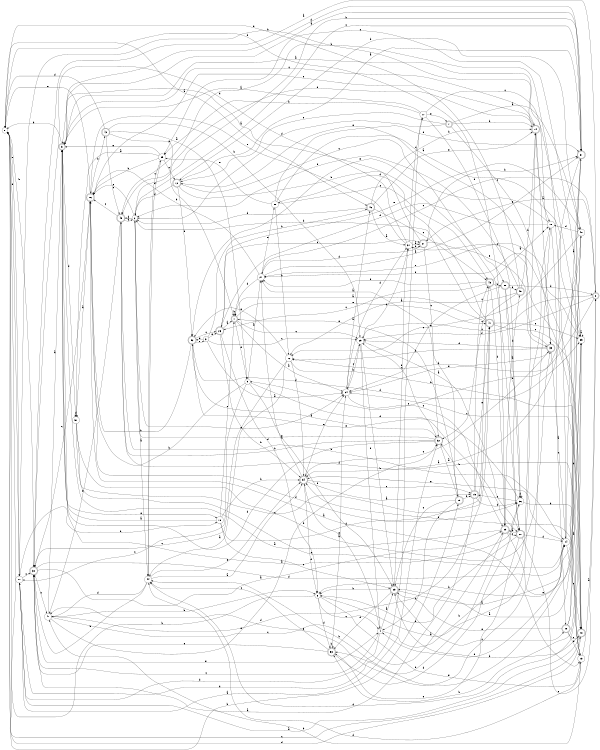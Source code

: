digraph n44_2 {
__start0 [label="" shape="none"];

rankdir=LR;
size="8,5";

s0 [style="filled", color="black", fillcolor="white" shape="circle", label="0"];
s1 [style="rounded,filled", color="black", fillcolor="white" shape="doublecircle", label="1"];
s2 [style="filled", color="black", fillcolor="white" shape="circle", label="2"];
s3 [style="filled", color="black", fillcolor="white" shape="circle", label="3"];
s4 [style="filled", color="black", fillcolor="white" shape="circle", label="4"];
s5 [style="rounded,filled", color="black", fillcolor="white" shape="doublecircle", label="5"];
s6 [style="filled", color="black", fillcolor="white" shape="circle", label="6"];
s7 [style="rounded,filled", color="black", fillcolor="white" shape="doublecircle", label="7"];
s8 [style="rounded,filled", color="black", fillcolor="white" shape="doublecircle", label="8"];
s9 [style="filled", color="black", fillcolor="white" shape="circle", label="9"];
s10 [style="filled", color="black", fillcolor="white" shape="circle", label="10"];
s11 [style="filled", color="black", fillcolor="white" shape="circle", label="11"];
s12 [style="rounded,filled", color="black", fillcolor="white" shape="doublecircle", label="12"];
s13 [style="filled", color="black", fillcolor="white" shape="circle", label="13"];
s14 [style="rounded,filled", color="black", fillcolor="white" shape="doublecircle", label="14"];
s15 [style="rounded,filled", color="black", fillcolor="white" shape="doublecircle", label="15"];
s16 [style="rounded,filled", color="black", fillcolor="white" shape="doublecircle", label="16"];
s17 [style="filled", color="black", fillcolor="white" shape="circle", label="17"];
s18 [style="filled", color="black", fillcolor="white" shape="circle", label="18"];
s19 [style="rounded,filled", color="black", fillcolor="white" shape="doublecircle", label="19"];
s20 [style="rounded,filled", color="black", fillcolor="white" shape="doublecircle", label="20"];
s21 [style="rounded,filled", color="black", fillcolor="white" shape="doublecircle", label="21"];
s22 [style="filled", color="black", fillcolor="white" shape="circle", label="22"];
s23 [style="rounded,filled", color="black", fillcolor="white" shape="doublecircle", label="23"];
s24 [style="filled", color="black", fillcolor="white" shape="circle", label="24"];
s25 [style="filled", color="black", fillcolor="white" shape="circle", label="25"];
s26 [style="rounded,filled", color="black", fillcolor="white" shape="doublecircle", label="26"];
s27 [style="filled", color="black", fillcolor="white" shape="circle", label="27"];
s28 [style="rounded,filled", color="black", fillcolor="white" shape="doublecircle", label="28"];
s29 [style="filled", color="black", fillcolor="white" shape="circle", label="29"];
s30 [style="rounded,filled", color="black", fillcolor="white" shape="doublecircle", label="30"];
s31 [style="rounded,filled", color="black", fillcolor="white" shape="doublecircle", label="31"];
s32 [style="rounded,filled", color="black", fillcolor="white" shape="doublecircle", label="32"];
s33 [style="rounded,filled", color="black", fillcolor="white" shape="doublecircle", label="33"];
s34 [style="filled", color="black", fillcolor="white" shape="circle", label="34"];
s35 [style="filled", color="black", fillcolor="white" shape="circle", label="35"];
s36 [style="filled", color="black", fillcolor="white" shape="circle", label="36"];
s37 [style="filled", color="black", fillcolor="white" shape="circle", label="37"];
s38 [style="rounded,filled", color="black", fillcolor="white" shape="doublecircle", label="38"];
s39 [style="rounded,filled", color="black", fillcolor="white" shape="doublecircle", label="39"];
s40 [style="filled", color="black", fillcolor="white" shape="circle", label="40"];
s41 [style="filled", color="black", fillcolor="white" shape="circle", label="41"];
s42 [style="rounded,filled", color="black", fillcolor="white" shape="doublecircle", label="42"];
s43 [style="rounded,filled", color="black", fillcolor="white" shape="doublecircle", label="43"];
s44 [style="filled", color="black", fillcolor="white" shape="circle", label="44"];
s45 [style="rounded,filled", color="black", fillcolor="white" shape="doublecircle", label="45"];
s46 [style="rounded,filled", color="black", fillcolor="white" shape="doublecircle", label="46"];
s47 [style="rounded,filled", color="black", fillcolor="white" shape="doublecircle", label="47"];
s48 [style="rounded,filled", color="black", fillcolor="white" shape="doublecircle", label="48"];
s49 [style="rounded,filled", color="black", fillcolor="white" shape="doublecircle", label="49"];
s50 [style="filled", color="black", fillcolor="white" shape="circle", label="50"];
s51 [style="filled", color="black", fillcolor="white" shape="circle", label="51"];
s52 [style="rounded,filled", color="black", fillcolor="white" shape="doublecircle", label="52"];
s53 [style="rounded,filled", color="black", fillcolor="white" shape="doublecircle", label="53"];
s54 [style="rounded,filled", color="black", fillcolor="white" shape="doublecircle", label="54"];
s0 -> s46 [label="a"];
s0 -> s19 [label="b"];
s0 -> s48 [label="c"];
s0 -> s39 [label="d"];
s0 -> s11 [label="e"];
s1 -> s34 [label="a"];
s1 -> s1 [label="b"];
s1 -> s29 [label="c"];
s1 -> s9 [label="d"];
s1 -> s47 [label="e"];
s2 -> s44 [label="a"];
s2 -> s31 [label="b"];
s2 -> s16 [label="c"];
s2 -> s45 [label="d"];
s2 -> s34 [label="e"];
s3 -> s34 [label="a"];
s3 -> s46 [label="b"];
s3 -> s29 [label="c"];
s3 -> s52 [label="d"];
s3 -> s26 [label="e"];
s4 -> s23 [label="a"];
s4 -> s14 [label="b"];
s4 -> s38 [label="c"];
s4 -> s11 [label="d"];
s4 -> s54 [label="e"];
s5 -> s31 [label="a"];
s5 -> s0 [label="b"];
s5 -> s14 [label="c"];
s5 -> s51 [label="d"];
s5 -> s18 [label="e"];
s6 -> s10 [label="a"];
s6 -> s0 [label="b"];
s6 -> s4 [label="c"];
s6 -> s53 [label="d"];
s6 -> s13 [label="e"];
s7 -> s40 [label="a"];
s7 -> s14 [label="b"];
s7 -> s33 [label="c"];
s7 -> s2 [label="d"];
s7 -> s12 [label="e"];
s8 -> s38 [label="a"];
s8 -> s22 [label="b"];
s8 -> s29 [label="c"];
s8 -> s29 [label="d"];
s8 -> s21 [label="e"];
s9 -> s27 [label="a"];
s9 -> s16 [label="b"];
s9 -> s11 [label="c"];
s9 -> s20 [label="d"];
s9 -> s23 [label="e"];
s10 -> s5 [label="a"];
s10 -> s44 [label="b"];
s10 -> s28 [label="c"];
s10 -> s26 [label="d"];
s10 -> s52 [label="e"];
s11 -> s32 [label="a"];
s11 -> s18 [label="b"];
s11 -> s38 [label="c"];
s11 -> s17 [label="d"];
s11 -> s0 [label="e"];
s12 -> s31 [label="a"];
s12 -> s30 [label="b"];
s12 -> s20 [label="c"];
s12 -> s2 [label="d"];
s12 -> s52 [label="e"];
s13 -> s8 [label="a"];
s13 -> s41 [label="b"];
s13 -> s37 [label="c"];
s13 -> s44 [label="d"];
s13 -> s54 [label="e"];
s14 -> s10 [label="a"];
s14 -> s11 [label="b"];
s14 -> s33 [label="c"];
s14 -> s45 [label="d"];
s14 -> s16 [label="e"];
s15 -> s38 [label="a"];
s15 -> s32 [label="b"];
s15 -> s43 [label="c"];
s15 -> s36 [label="d"];
s15 -> s47 [label="e"];
s16 -> s13 [label="a"];
s16 -> s42 [label="b"];
s16 -> s38 [label="c"];
s16 -> s36 [label="d"];
s16 -> s0 [label="e"];
s17 -> s5 [label="a"];
s17 -> s25 [label="b"];
s17 -> s35 [label="c"];
s17 -> s20 [label="d"];
s17 -> s7 [label="e"];
s18 -> s5 [label="a"];
s18 -> s54 [label="b"];
s18 -> s23 [label="c"];
s18 -> s43 [label="d"];
s18 -> s1 [label="e"];
s19 -> s27 [label="a"];
s19 -> s15 [label="b"];
s19 -> s23 [label="c"];
s19 -> s4 [label="d"];
s19 -> s1 [label="e"];
s20 -> s39 [label="a"];
s20 -> s6 [label="b"];
s20 -> s8 [label="c"];
s20 -> s24 [label="d"];
s20 -> s53 [label="e"];
s21 -> s5 [label="a"];
s21 -> s31 [label="b"];
s21 -> s32 [label="c"];
s21 -> s27 [label="d"];
s21 -> s33 [label="e"];
s22 -> s44 [label="a"];
s22 -> s48 [label="b"];
s22 -> s38 [label="c"];
s22 -> s54 [label="d"];
s22 -> s52 [label="e"];
s23 -> s24 [label="a"];
s23 -> s6 [label="b"];
s23 -> s28 [label="c"];
s23 -> s53 [label="d"];
s23 -> s37 [label="e"];
s24 -> s31 [label="a"];
s24 -> s45 [label="b"];
s24 -> s48 [label="c"];
s24 -> s4 [label="d"];
s24 -> s54 [label="e"];
s25 -> s51 [label="a"];
s25 -> s16 [label="b"];
s25 -> s12 [label="c"];
s25 -> s44 [label="d"];
s25 -> s5 [label="e"];
s26 -> s1 [label="a"];
s26 -> s54 [label="b"];
s26 -> s21 [label="c"];
s26 -> s6 [label="d"];
s26 -> s40 [label="e"];
s27 -> s31 [label="a"];
s27 -> s16 [label="b"];
s27 -> s8 [label="c"];
s27 -> s1 [label="d"];
s27 -> s50 [label="e"];
s28 -> s35 [label="a"];
s28 -> s40 [label="b"];
s28 -> s48 [label="c"];
s28 -> s13 [label="d"];
s28 -> s23 [label="e"];
s29 -> s20 [label="a"];
s29 -> s23 [label="b"];
s29 -> s34 [label="c"];
s29 -> s37 [label="d"];
s29 -> s4 [label="e"];
s30 -> s36 [label="a"];
s30 -> s36 [label="b"];
s30 -> s34 [label="c"];
s30 -> s8 [label="d"];
s30 -> s49 [label="e"];
s31 -> s54 [label="a"];
s31 -> s6 [label="b"];
s31 -> s2 [label="c"];
s31 -> s5 [label="d"];
s31 -> s41 [label="e"];
s32 -> s19 [label="a"];
s32 -> s45 [label="b"];
s32 -> s29 [label="c"];
s32 -> s5 [label="d"];
s32 -> s2 [label="e"];
s33 -> s24 [label="a"];
s33 -> s22 [label="b"];
s33 -> s54 [label="c"];
s33 -> s29 [label="d"];
s33 -> s12 [label="e"];
s34 -> s46 [label="a"];
s34 -> s29 [label="b"];
s34 -> s39 [label="c"];
s34 -> s37 [label="d"];
s34 -> s33 [label="e"];
s35 -> s35 [label="a"];
s35 -> s53 [label="b"];
s35 -> s25 [label="c"];
s35 -> s44 [label="d"];
s35 -> s27 [label="e"];
s36 -> s5 [label="a"];
s36 -> s13 [label="b"];
s36 -> s15 [label="c"];
s36 -> s36 [label="d"];
s36 -> s52 [label="e"];
s37 -> s21 [label="a"];
s37 -> s21 [label="b"];
s37 -> s17 [label="c"];
s37 -> s38 [label="d"];
s37 -> s16 [label="e"];
s38 -> s39 [label="a"];
s38 -> s0 [label="b"];
s38 -> s41 [label="c"];
s38 -> s24 [label="d"];
s38 -> s4 [label="e"];
s39 -> s5 [label="a"];
s39 -> s53 [label="b"];
s39 -> s20 [label="c"];
s39 -> s49 [label="d"];
s39 -> s35 [label="e"];
s40 -> s23 [label="a"];
s40 -> s12 [label="b"];
s40 -> s9 [label="c"];
s40 -> s10 [label="d"];
s40 -> s22 [label="e"];
s41 -> s5 [label="a"];
s41 -> s6 [label="b"];
s41 -> s39 [label="c"];
s41 -> s47 [label="d"];
s41 -> s32 [label="e"];
s42 -> s9 [label="a"];
s42 -> s29 [label="b"];
s42 -> s45 [label="c"];
s42 -> s0 [label="d"];
s42 -> s1 [label="e"];
s43 -> s10 [label="a"];
s43 -> s30 [label="b"];
s43 -> s26 [label="c"];
s43 -> s39 [label="d"];
s43 -> s27 [label="e"];
s44 -> s54 [label="a"];
s44 -> s38 [label="b"];
s44 -> s25 [label="c"];
s44 -> s41 [label="d"];
s44 -> s54 [label="e"];
s45 -> s2 [label="a"];
s45 -> s24 [label="b"];
s45 -> s16 [label="c"];
s45 -> s48 [label="d"];
s45 -> s41 [label="e"];
s46 -> s37 [label="a"];
s46 -> s14 [label="b"];
s46 -> s43 [label="c"];
s46 -> s2 [label="d"];
s46 -> s14 [label="e"];
s47 -> s1 [label="a"];
s47 -> s2 [label="b"];
s47 -> s48 [label="c"];
s47 -> s50 [label="d"];
s47 -> s35 [label="e"];
s48 -> s11 [label="a"];
s48 -> s23 [label="b"];
s48 -> s34 [label="c"];
s48 -> s0 [label="d"];
s48 -> s27 [label="e"];
s49 -> s22 [label="a"];
s49 -> s14 [label="b"];
s49 -> s32 [label="c"];
s49 -> s0 [label="d"];
s49 -> s2 [label="e"];
s50 -> s35 [label="a"];
s50 -> s22 [label="b"];
s50 -> s43 [label="c"];
s50 -> s31 [label="d"];
s50 -> s25 [label="e"];
s51 -> s16 [label="a"];
s51 -> s33 [label="b"];
s51 -> s47 [label="c"];
s51 -> s51 [label="d"];
s51 -> s24 [label="e"];
s52 -> s32 [label="a"];
s52 -> s16 [label="b"];
s52 -> s26 [label="c"];
s52 -> s35 [label="d"];
s52 -> s3 [label="e"];
s53 -> s34 [label="a"];
s53 -> s53 [label="b"];
s53 -> s44 [label="c"];
s53 -> s36 [label="d"];
s53 -> s38 [label="e"];
s54 -> s15 [label="a"];
s54 -> s27 [label="b"];
s54 -> s15 [label="c"];
s54 -> s6 [label="d"];
s54 -> s34 [label="e"];

}